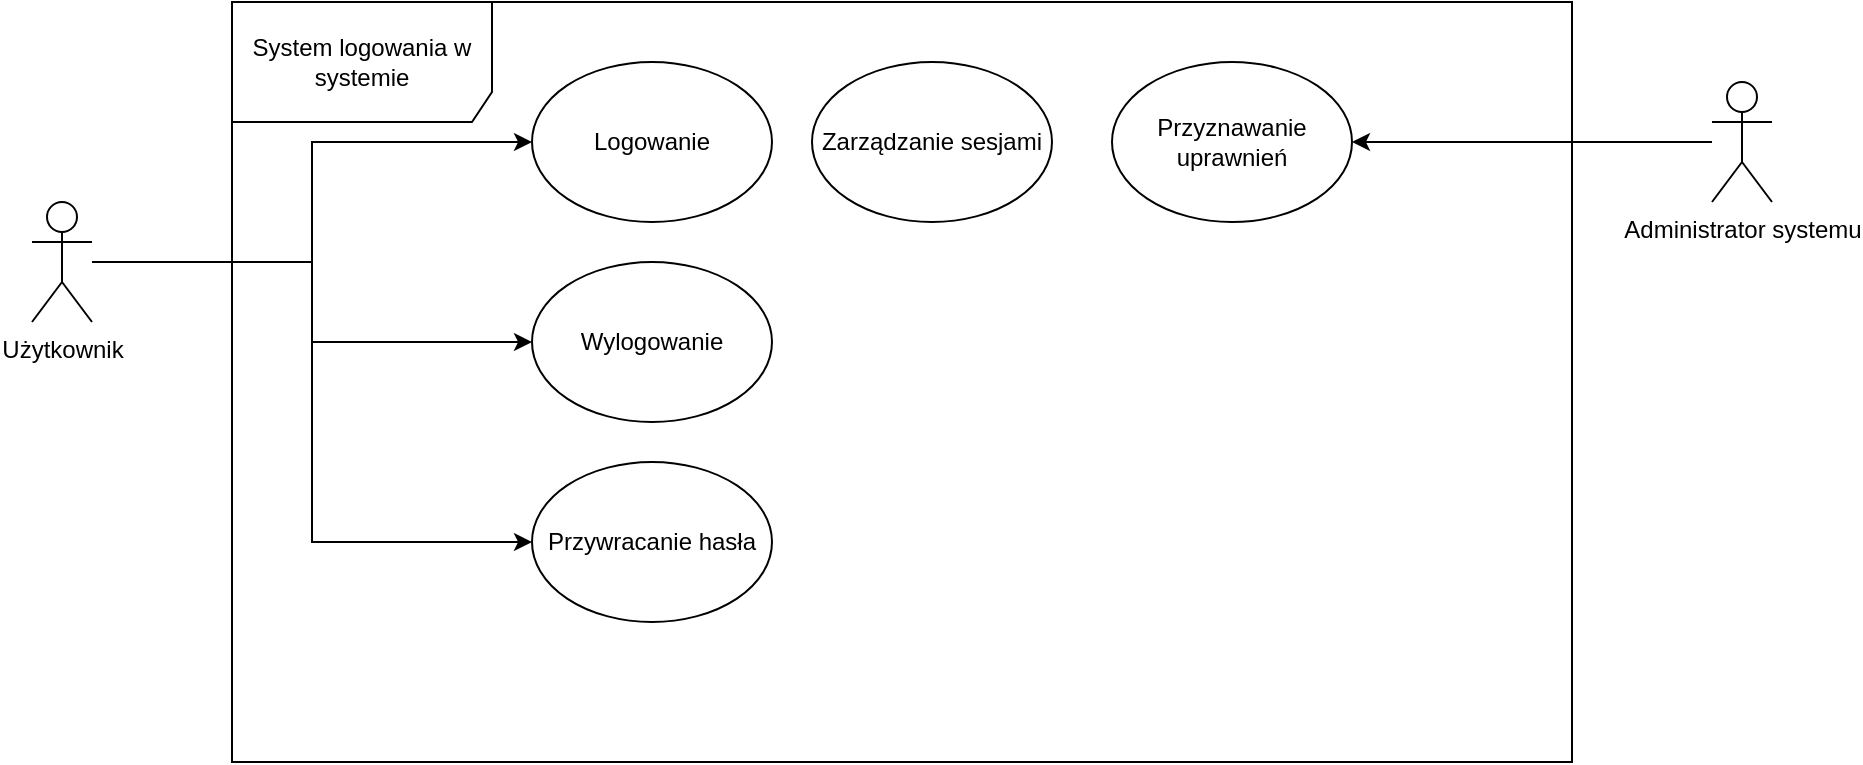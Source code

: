 <mxfile version="21.6.3" type="github">
  <diagram name="Strona-1" id="WtSHOiMAqrSP7CnOxSbL">
    <mxGraphModel dx="1050" dy="483" grid="1" gridSize="10" guides="1" tooltips="1" connect="1" arrows="1" fold="1" page="1" pageScale="1" pageWidth="827" pageHeight="1169" math="0" shadow="0">
      <root>
        <mxCell id="0" />
        <mxCell id="1" parent="0" />
        <mxCell id="CmGi_mizuWBvUxUaLow6-1" style="edgeStyle=orthogonalEdgeStyle;rounded=0;orthogonalLoop=1;jettySize=auto;html=1;" parent="1" source="ksjOLzvvSlsWlMK3vidF-1" target="ksjOLzvvSlsWlMK3vidF-7" edge="1">
          <mxGeometry relative="1" as="geometry" />
        </mxCell>
        <mxCell id="CmGi_mizuWBvUxUaLow6-2" style="edgeStyle=orthogonalEdgeStyle;rounded=0;orthogonalLoop=1;jettySize=auto;html=1;entryX=0;entryY=0.5;entryDx=0;entryDy=0;" parent="1" source="ksjOLzvvSlsWlMK3vidF-1" target="ksjOLzvvSlsWlMK3vidF-9" edge="1">
          <mxGeometry relative="1" as="geometry" />
        </mxCell>
        <mxCell id="CmGi_mizuWBvUxUaLow6-3" style="edgeStyle=orthogonalEdgeStyle;rounded=0;orthogonalLoop=1;jettySize=auto;html=1;" parent="1" source="ksjOLzvvSlsWlMK3vidF-1" target="ksjOLzvvSlsWlMK3vidF-10" edge="1">
          <mxGeometry relative="1" as="geometry">
            <Array as="points">
              <mxPoint x="180" y="290" />
              <mxPoint x="180" y="430" />
            </Array>
          </mxGeometry>
        </mxCell>
        <mxCell id="ksjOLzvvSlsWlMK3vidF-1" value="Użytkownik" style="shape=umlActor;verticalLabelPosition=bottom;verticalAlign=top;html=1;outlineConnect=0;" parent="1" vertex="1">
          <mxGeometry x="40" y="260" width="30" height="60" as="geometry" />
        </mxCell>
        <mxCell id="ksjOLzvvSlsWlMK3vidF-5" value="System logowania w systemie" style="shape=umlFrame;whiteSpace=wrap;html=1;pointerEvents=0;width=130;height=60;" parent="1" vertex="1">
          <mxGeometry x="140" y="160" width="670" height="380" as="geometry" />
        </mxCell>
        <mxCell id="CmGi_mizuWBvUxUaLow6-4" style="edgeStyle=orthogonalEdgeStyle;rounded=0;orthogonalLoop=1;jettySize=auto;html=1;entryX=1;entryY=0.5;entryDx=0;entryDy=0;" parent="1" source="ksjOLzvvSlsWlMK3vidF-6" target="ksjOLzvvSlsWlMK3vidF-12" edge="1">
          <mxGeometry relative="1" as="geometry" />
        </mxCell>
        <mxCell id="ksjOLzvvSlsWlMK3vidF-6" value="Administrator systemu" style="shape=umlActor;verticalLabelPosition=bottom;verticalAlign=top;html=1;outlineConnect=0;" parent="1" vertex="1">
          <mxGeometry x="880" y="200" width="30" height="60" as="geometry" />
        </mxCell>
        <mxCell id="ksjOLzvvSlsWlMK3vidF-7" value="Logowanie" style="ellipse;whiteSpace=wrap;html=1;" parent="1" vertex="1">
          <mxGeometry x="290" y="190" width="120" height="80" as="geometry" />
        </mxCell>
        <mxCell id="ksjOLzvvSlsWlMK3vidF-9" value="Wylogowanie" style="ellipse;whiteSpace=wrap;html=1;" parent="1" vertex="1">
          <mxGeometry x="290" y="290" width="120" height="80" as="geometry" />
        </mxCell>
        <mxCell id="ksjOLzvvSlsWlMK3vidF-10" value="Przywracanie hasła" style="ellipse;whiteSpace=wrap;html=1;" parent="1" vertex="1">
          <mxGeometry x="290" y="390" width="120" height="80" as="geometry" />
        </mxCell>
        <mxCell id="ksjOLzvvSlsWlMK3vidF-12" value="&lt;font face=&quot;Calibri, sans-serif&quot;&gt;Przyznawanie uprawnień&lt;/font&gt;" style="ellipse;whiteSpace=wrap;html=1;" parent="1" vertex="1">
          <mxGeometry x="580" y="190" width="120" height="80" as="geometry" />
        </mxCell>
        <mxCell id="cC9TXsmR75LO148PpeFA-1" value="Zarządzanie sesjami" style="ellipse;whiteSpace=wrap;html=1;" vertex="1" parent="1">
          <mxGeometry x="430" y="190" width="120" height="80" as="geometry" />
        </mxCell>
      </root>
    </mxGraphModel>
  </diagram>
</mxfile>

